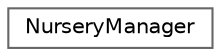 digraph "Graphical Class Hierarchy"
{
 // INTERACTIVE_SVG=YES
 // LATEX_PDF_SIZE
  bgcolor="transparent";
  edge [fontname=Helvetica,fontsize=10,labelfontname=Helvetica,labelfontsize=10];
  node [fontname=Helvetica,fontsize=10,shape=box,height=0.2,width=0.4];
  rankdir="LR";
  Node0 [id="Node000000",label="NurseryManager",height=0.2,width=0.4,color="grey40", fillcolor="white", style="filled",URL="$class_nursery_manager.html",tooltip="Manages a collection of plant prototypes for cloning operations."];
}
